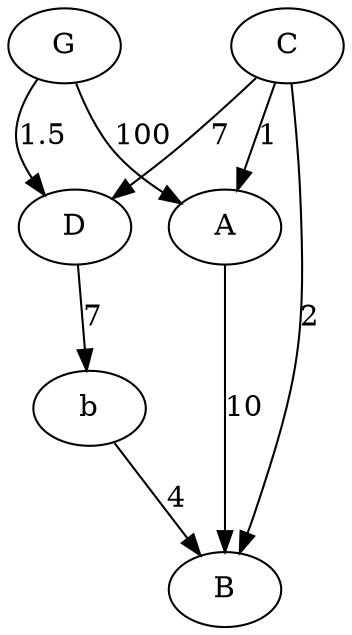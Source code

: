 digraph {
b
A
G
D
C
C -> D[label="7"]
C -> B[label="2"]
C -> A[label="1"]
D -> b[label="7"]
G -> A[label="100"]
G -> D[label="1.5"]
A -> B[label="10"]
b -> B[label="4"]
}
